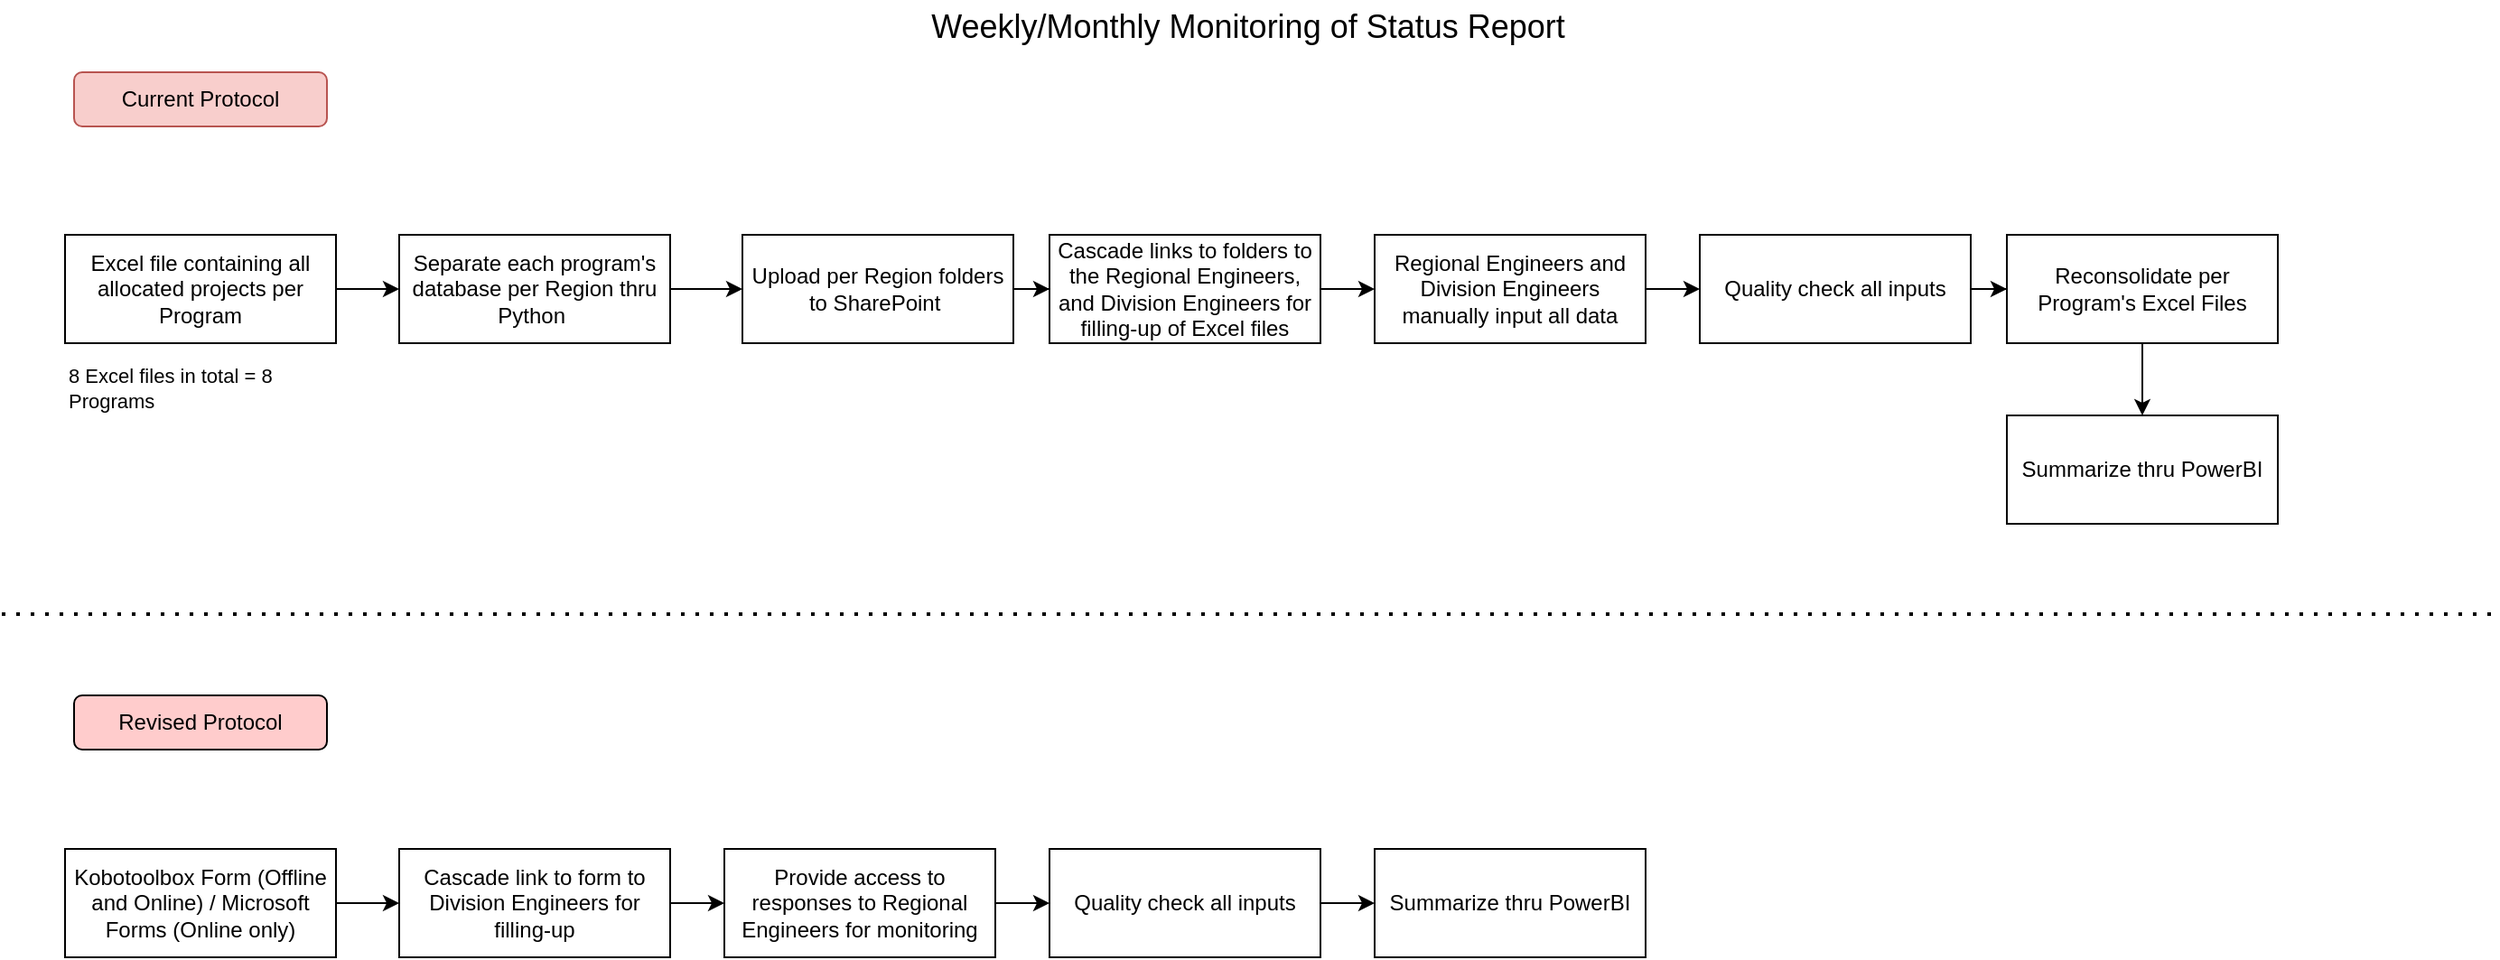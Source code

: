 <mxfile version="28.0.4">
  <diagram name="Page-1" id="97llWQzEfnXFWYIMVSdB">
    <mxGraphModel dx="1206" dy="491" grid="1" gridSize="10" guides="1" tooltips="1" connect="1" arrows="1" fold="1" page="1" pageScale="1" pageWidth="1400" pageHeight="850" math="0" shadow="0">
      <root>
        <mxCell id="0" />
        <mxCell id="1" parent="0" />
        <mxCell id="5PKFy6MWG_Nd8JtFns1--1" value="&lt;font style=&quot;font-size: 18px;&quot;&gt;Weekly/Monthly Monitoring of Status Report&lt;/font&gt;" style="text;html=1;align=center;verticalAlign=middle;whiteSpace=wrap;rounded=0;" parent="1" vertex="1">
          <mxGeometry x="495" y="40" width="410" height="30" as="geometry" />
        </mxCell>
        <mxCell id="5PKFy6MWG_Nd8JtFns1--2" value="" style="endArrow=none;dashed=1;html=1;dashPattern=1 3;strokeWidth=2;rounded=0;" parent="1" edge="1">
          <mxGeometry width="50" height="50" relative="1" as="geometry">
            <mxPoint x="10" y="380" as="sourcePoint" />
            <mxPoint x="1390" y="380" as="targetPoint" />
          </mxGeometry>
        </mxCell>
        <mxCell id="5PKFy6MWG_Nd8JtFns1--3" value="Current Protocol" style="rounded=1;whiteSpace=wrap;html=1;fillColor=#f8cecc;strokeColor=#b85450;" parent="1" vertex="1">
          <mxGeometry x="50" y="80" width="140" height="30" as="geometry" />
        </mxCell>
        <mxCell id="5PKFy6MWG_Nd8JtFns1--6" value="Revised Protocol" style="rounded=1;whiteSpace=wrap;html=1;fillColor=#FFCCCC;" parent="1" vertex="1">
          <mxGeometry x="50" y="425" width="140" height="30" as="geometry" />
        </mxCell>
        <mxCell id="5PKFy6MWG_Nd8JtFns1--9" value="" style="edgeStyle=orthogonalEdgeStyle;rounded=0;orthogonalLoop=1;jettySize=auto;html=1;" parent="1" source="5PKFy6MWG_Nd8JtFns1--7" target="5PKFy6MWG_Nd8JtFns1--8" edge="1">
          <mxGeometry relative="1" as="geometry" />
        </mxCell>
        <mxCell id="5PKFy6MWG_Nd8JtFns1--7" value="Excel file containing all allocated projects per Program" style="rounded=0;whiteSpace=wrap;html=1;" parent="1" vertex="1">
          <mxGeometry x="45" y="170" width="150" height="60" as="geometry" />
        </mxCell>
        <mxCell id="5PKFy6MWG_Nd8JtFns1--11" value="" style="edgeStyle=orthogonalEdgeStyle;rounded=0;orthogonalLoop=1;jettySize=auto;html=1;" parent="1" source="5PKFy6MWG_Nd8JtFns1--8" target="5PKFy6MWG_Nd8JtFns1--10" edge="1">
          <mxGeometry relative="1" as="geometry" />
        </mxCell>
        <mxCell id="5PKFy6MWG_Nd8JtFns1--8" value="Separate each program&#39;s database per Region thru Python&amp;nbsp;" style="rounded=0;whiteSpace=wrap;html=1;" parent="1" vertex="1">
          <mxGeometry x="230" y="170" width="150" height="60" as="geometry" />
        </mxCell>
        <mxCell id="5PKFy6MWG_Nd8JtFns1--14" value="" style="edgeStyle=orthogonalEdgeStyle;rounded=0;orthogonalLoop=1;jettySize=auto;html=1;" parent="1" source="5PKFy6MWG_Nd8JtFns1--10" target="5PKFy6MWG_Nd8JtFns1--13" edge="1">
          <mxGeometry relative="1" as="geometry" />
        </mxCell>
        <mxCell id="5PKFy6MWG_Nd8JtFns1--10" value="Upload per Region folders to SharePoint&amp;nbsp;" style="rounded=0;whiteSpace=wrap;html=1;" parent="1" vertex="1">
          <mxGeometry x="420" y="170" width="150" height="60" as="geometry" />
        </mxCell>
        <mxCell id="5PKFy6MWG_Nd8JtFns1--12" value="8 Excel files in total = 8 Programs" style="text;html=1;align=left;verticalAlign=middle;whiteSpace=wrap;rounded=0;fontSize=11;" parent="1" vertex="1">
          <mxGeometry x="45" y="240" width="135" height="30" as="geometry" />
        </mxCell>
        <mxCell id="5PKFy6MWG_Nd8JtFns1--20" value="" style="edgeStyle=orthogonalEdgeStyle;rounded=0;orthogonalLoop=1;jettySize=auto;html=1;" parent="1" source="5PKFy6MWG_Nd8JtFns1--13" target="5PKFy6MWG_Nd8JtFns1--19" edge="1">
          <mxGeometry relative="1" as="geometry" />
        </mxCell>
        <mxCell id="5PKFy6MWG_Nd8JtFns1--13" value="Cascade links to folders to the Regional Engineers, and Division Engineers for filling-up of Excel files" style="rounded=0;whiteSpace=wrap;html=1;" parent="1" vertex="1">
          <mxGeometry x="590" y="170" width="150" height="60" as="geometry" />
        </mxCell>
        <mxCell id="5PKFy6MWG_Nd8JtFns1--18" value="" style="edgeStyle=orthogonalEdgeStyle;rounded=0;orthogonalLoop=1;jettySize=auto;html=1;" parent="1" source="5PKFy6MWG_Nd8JtFns1--15" target="5PKFy6MWG_Nd8JtFns1--17" edge="1">
          <mxGeometry relative="1" as="geometry" />
        </mxCell>
        <mxCell id="5PKFy6MWG_Nd8JtFns1--15" value="Quality check all inputs" style="rounded=0;whiteSpace=wrap;html=1;" parent="1" vertex="1">
          <mxGeometry x="950" y="170" width="150" height="60" as="geometry" />
        </mxCell>
        <mxCell id="5PKFy6MWG_Nd8JtFns1--27" value="" style="edgeStyle=orthogonalEdgeStyle;rounded=0;orthogonalLoop=1;jettySize=auto;html=1;" parent="1" source="5PKFy6MWG_Nd8JtFns1--17" target="5PKFy6MWG_Nd8JtFns1--26" edge="1">
          <mxGeometry relative="1" as="geometry" />
        </mxCell>
        <mxCell id="5PKFy6MWG_Nd8JtFns1--17" value="Reconsolidate per Program&#39;s Excel Files" style="rounded=0;whiteSpace=wrap;html=1;" parent="1" vertex="1">
          <mxGeometry x="1120" y="170" width="150" height="60" as="geometry" />
        </mxCell>
        <mxCell id="5PKFy6MWG_Nd8JtFns1--22" style="edgeStyle=orthogonalEdgeStyle;rounded=0;orthogonalLoop=1;jettySize=auto;html=1;entryX=0;entryY=0.5;entryDx=0;entryDy=0;" parent="1" source="5PKFy6MWG_Nd8JtFns1--19" target="5PKFy6MWG_Nd8JtFns1--15" edge="1">
          <mxGeometry relative="1" as="geometry" />
        </mxCell>
        <mxCell id="5PKFy6MWG_Nd8JtFns1--19" value="Regional Engineers and Division Engineers manually input all data" style="rounded=0;whiteSpace=wrap;html=1;" parent="1" vertex="1">
          <mxGeometry x="770" y="170" width="150" height="60" as="geometry" />
        </mxCell>
        <mxCell id="5PKFy6MWG_Nd8JtFns1--29" style="edgeStyle=orthogonalEdgeStyle;rounded=0;orthogonalLoop=1;jettySize=auto;html=1;entryX=0;entryY=0.5;entryDx=0;entryDy=0;" parent="1" source="5PKFy6MWG_Nd8JtFns1--25" target="5PKFy6MWG_Nd8JtFns1--28" edge="1">
          <mxGeometry relative="1" as="geometry" />
        </mxCell>
        <mxCell id="5PKFy6MWG_Nd8JtFns1--25" value="Kobotoolbox Form (Offline and Online) / Microsoft Forms (Online only)" style="rounded=0;whiteSpace=wrap;html=1;" parent="1" vertex="1">
          <mxGeometry x="45" y="510" width="150" height="60" as="geometry" />
        </mxCell>
        <mxCell id="5PKFy6MWG_Nd8JtFns1--26" value="Summarize thru PowerBI" style="rounded=0;whiteSpace=wrap;html=1;" parent="1" vertex="1">
          <mxGeometry x="1120" y="270" width="150" height="60" as="geometry" />
        </mxCell>
        <mxCell id="5PKFy6MWG_Nd8JtFns1--31" value="" style="edgeStyle=orthogonalEdgeStyle;rounded=0;orthogonalLoop=1;jettySize=auto;html=1;" parent="1" source="5PKFy6MWG_Nd8JtFns1--28" target="5PKFy6MWG_Nd8JtFns1--30" edge="1">
          <mxGeometry relative="1" as="geometry" />
        </mxCell>
        <mxCell id="5PKFy6MWG_Nd8JtFns1--28" value="Cascade link to form to Division Engineers for filling-up" style="rounded=0;whiteSpace=wrap;html=1;" parent="1" vertex="1">
          <mxGeometry x="230" y="510" width="150" height="60" as="geometry" />
        </mxCell>
        <mxCell id="5PKFy6MWG_Nd8JtFns1--33" style="edgeStyle=orthogonalEdgeStyle;rounded=0;orthogonalLoop=1;jettySize=auto;html=1;entryX=0;entryY=0.5;entryDx=0;entryDy=0;" parent="1" source="5PKFy6MWG_Nd8JtFns1--30" target="5PKFy6MWG_Nd8JtFns1--34" edge="1">
          <mxGeometry relative="1" as="geometry" />
        </mxCell>
        <mxCell id="5PKFy6MWG_Nd8JtFns1--30" value="Provide access to responses to Regional Engineers for monitoring" style="rounded=0;whiteSpace=wrap;html=1;" parent="1" vertex="1">
          <mxGeometry x="410" y="510" width="150" height="60" as="geometry" />
        </mxCell>
        <mxCell id="5PKFy6MWG_Nd8JtFns1--32" value="Summarize thru PowerBI" style="rounded=0;whiteSpace=wrap;html=1;" parent="1" vertex="1">
          <mxGeometry x="770" y="510" width="150" height="60" as="geometry" />
        </mxCell>
        <mxCell id="5PKFy6MWG_Nd8JtFns1--35" style="edgeStyle=orthogonalEdgeStyle;rounded=0;orthogonalLoop=1;jettySize=auto;html=1;entryX=0;entryY=0.5;entryDx=0;entryDy=0;" parent="1" source="5PKFy6MWG_Nd8JtFns1--34" target="5PKFy6MWG_Nd8JtFns1--32" edge="1">
          <mxGeometry relative="1" as="geometry" />
        </mxCell>
        <mxCell id="5PKFy6MWG_Nd8JtFns1--34" value="Quality check all inputs" style="rounded=0;whiteSpace=wrap;html=1;" parent="1" vertex="1">
          <mxGeometry x="590" y="510" width="150" height="60" as="geometry" />
        </mxCell>
      </root>
    </mxGraphModel>
  </diagram>
</mxfile>
